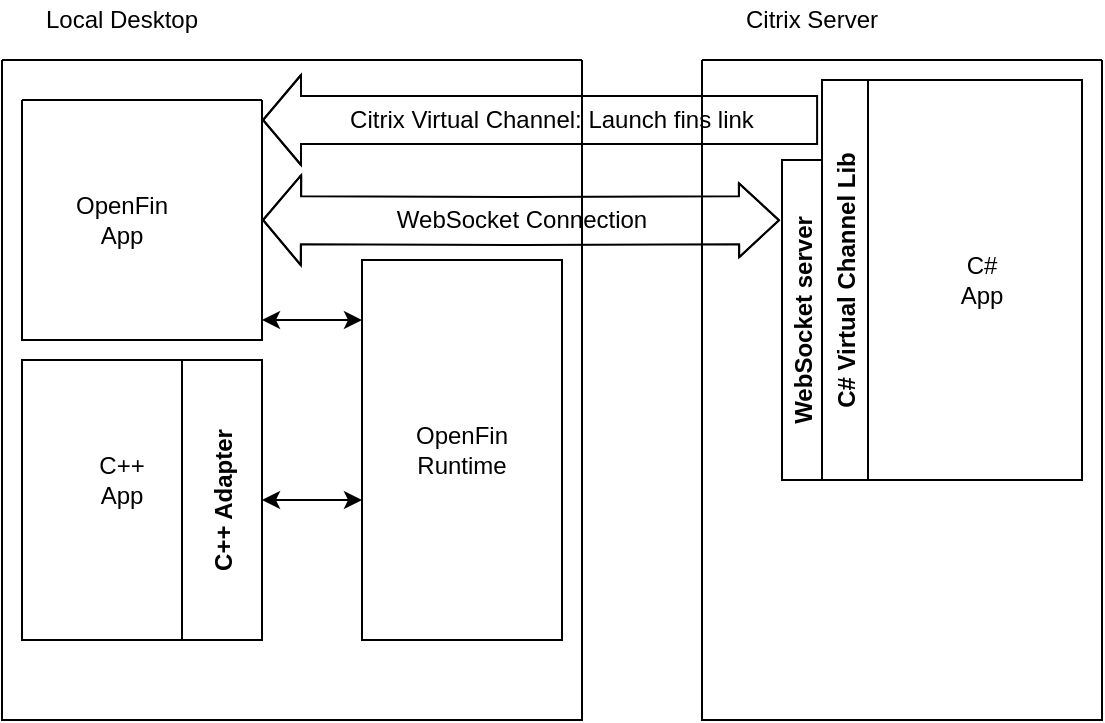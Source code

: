 <mxfile version="14.6.10" type="device"><diagram name="Page-1" id="5f0bae14-7c28-e335-631c-24af17079c00"><mxGraphModel dx="1348" dy="747" grid="1" gridSize="10" guides="1" tooltips="1" connect="1" arrows="1" fold="1" page="1" pageScale="1" pageWidth="1100" pageHeight="850" background="none" math="0" shadow="0"><root><mxCell id="0"/><mxCell id="1" parent="0"/><mxCell id="Vq8GCIGinvVDEkwfgsVt-4" value="" style="swimlane;startSize=0;" vertex="1" parent="1"><mxGeometry x="40" y="70" width="120" height="120" as="geometry"/></mxCell><mxCell id="Vq8GCIGinvVDEkwfgsVt-2" value="OpenFin App&lt;br&gt;" style="text;html=1;strokeColor=none;fillColor=none;align=center;verticalAlign=middle;whiteSpace=wrap;rounded=0;rotation=0;" vertex="1" parent="Vq8GCIGinvVDEkwfgsVt-4"><mxGeometry x="30" y="50" width="40" height="20" as="geometry"/></mxCell><mxCell id="Vq8GCIGinvVDEkwfgsVt-3" value="Local Desktop" style="text;html=1;strokeColor=none;fillColor=none;align=center;verticalAlign=middle;whiteSpace=wrap;rounded=0;" vertex="1" parent="1"><mxGeometry x="40" y="20" width="100" height="20" as="geometry"/></mxCell><mxCell id="Vq8GCIGinvVDEkwfgsVt-7" value="C++ Adapter" style="swimlane;horizontal=0;startSize=40;direction=west;" vertex="1" parent="1"><mxGeometry x="40" y="200" width="120" height="140" as="geometry"/></mxCell><mxCell id="Vq8GCIGinvVDEkwfgsVt-12" value="C++&lt;br&gt;App" style="text;html=1;strokeColor=none;fillColor=none;align=center;verticalAlign=middle;whiteSpace=wrap;rounded=0;" vertex="1" parent="Vq8GCIGinvVDEkwfgsVt-7"><mxGeometry x="30" y="50" width="40" height="20" as="geometry"/></mxCell><mxCell id="Vq8GCIGinvVDEkwfgsVt-11" value="" style="swimlane;startSize=0;" vertex="1" parent="1"><mxGeometry x="30" y="50" width="290" height="330" as="geometry"/></mxCell><mxCell id="Vq8GCIGinvVDEkwfgsVt-13" value="" style="rounded=0;whiteSpace=wrap;html=1;" vertex="1" parent="Vq8GCIGinvVDEkwfgsVt-11"><mxGeometry x="180" y="100" width="100" height="190" as="geometry"/></mxCell><mxCell id="Vq8GCIGinvVDEkwfgsVt-14" value="OpenFin&lt;br&gt;Runtime" style="text;html=1;strokeColor=none;fillColor=none;align=center;verticalAlign=middle;whiteSpace=wrap;rounded=0;" vertex="1" parent="Vq8GCIGinvVDEkwfgsVt-11"><mxGeometry x="210" y="185" width="40" height="20" as="geometry"/></mxCell><mxCell id="Vq8GCIGinvVDEkwfgsVt-22" value="" style="shape=flexArrow;endArrow=classic;html=1;rounded=0;edgeStyle=orthogonalEdgeStyle;exitX=-0.015;exitY=0.055;exitDx=0;exitDy=0;exitPerimeter=0;width=24;endSize=6;" edge="1" parent="Vq8GCIGinvVDEkwfgsVt-11"><mxGeometry width="50" height="50" relative="1" as="geometry"><mxPoint x="408.05" y="30" as="sourcePoint"/><mxPoint x="130" y="30" as="targetPoint"/><Array as="points"><mxPoint x="270" y="30"/><mxPoint x="270" y="30"/></Array></mxGeometry></mxCell><mxCell id="Vq8GCIGinvVDEkwfgsVt-26" value="WebSocket Connection" style="text;html=1;strokeColor=none;fillColor=none;align=center;verticalAlign=middle;whiteSpace=wrap;rounded=0;" vertex="1" parent="Vq8GCIGinvVDEkwfgsVt-11"><mxGeometry x="180" y="70" width="160" height="20" as="geometry"/></mxCell><mxCell id="Vq8GCIGinvVDEkwfgsVt-15" value="" style="endArrow=classic;startArrow=classic;html=1;rounded=0;edgeStyle=orthogonalEdgeStyle;exitX=0;exitY=0.5;exitDx=0;exitDy=0;" edge="1" parent="1" source="Vq8GCIGinvVDEkwfgsVt-7"><mxGeometry width="50" height="50" relative="1" as="geometry"><mxPoint x="520" y="380" as="sourcePoint"/><mxPoint x="210" y="270" as="targetPoint"/></mxGeometry></mxCell><mxCell id="Vq8GCIGinvVDEkwfgsVt-16" value="" style="endArrow=classic;startArrow=classic;html=1;rounded=0;edgeStyle=orthogonalEdgeStyle;" edge="1" parent="1" target="Vq8GCIGinvVDEkwfgsVt-13"><mxGeometry width="50" height="50" relative="1" as="geometry"><mxPoint x="160" y="180" as="sourcePoint"/><mxPoint x="210" y="161" as="targetPoint"/><Array as="points"><mxPoint x="200" y="180"/><mxPoint x="200" y="180"/></Array></mxGeometry></mxCell><mxCell id="Vq8GCIGinvVDEkwfgsVt-17" value="" style="swimlane;startSize=0;" vertex="1" parent="1"><mxGeometry x="380" y="50" width="200" height="330" as="geometry"/></mxCell><mxCell id="Vq8GCIGinvVDEkwfgsVt-19" value="C# Virtual Channel Lib" style="swimlane;horizontal=0;" vertex="1" parent="Vq8GCIGinvVDEkwfgsVt-17"><mxGeometry x="60" y="10" width="130" height="200" as="geometry"/></mxCell><mxCell id="Vq8GCIGinvVDEkwfgsVt-18" value="Citrix Server" style="text;html=1;strokeColor=none;fillColor=none;align=center;verticalAlign=middle;whiteSpace=wrap;rounded=0;" vertex="1" parent="1"><mxGeometry x="380" y="20" width="110" height="20" as="geometry"/></mxCell><mxCell id="Vq8GCIGinvVDEkwfgsVt-23" value="Citrix Virtual Channel: Launch fins link" style="text;html=1;strokeColor=none;fillColor=none;align=center;verticalAlign=middle;whiteSpace=wrap;rounded=0;" vertex="1" parent="1"><mxGeometry x="190" y="70" width="230" height="20" as="geometry"/></mxCell><mxCell id="Vq8GCIGinvVDEkwfgsVt-25" value="" style="shape=flexArrow;endArrow=classic;startArrow=classic;html=1;rounded=0;edgeStyle=orthogonalEdgeStyle;width=24;endSize=6.33;endWidth=12;entryX=-0.05;entryY=0.188;entryDx=0;entryDy=0;entryPerimeter=0;" edge="1" parent="1" target="Vq8GCIGinvVDEkwfgsVt-30"><mxGeometry width="100" height="100" relative="1" as="geometry"><mxPoint x="160" y="130" as="sourcePoint"/><mxPoint x="300" y="130" as="targetPoint"/><Array as="points"/></mxGeometry></mxCell><mxCell id="Vq8GCIGinvVDEkwfgsVt-27" value="C#&lt;br&gt;App" style="text;html=1;strokeColor=none;fillColor=none;align=center;verticalAlign=middle;whiteSpace=wrap;rounded=0;" vertex="1" parent="1"><mxGeometry x="500" y="150" width="40" height="20" as="geometry"/></mxCell><mxCell id="Vq8GCIGinvVDEkwfgsVt-30" value="WebSocket server" style="swimlane;horizontal=0;" vertex="1" parent="1"><mxGeometry x="420" y="100" width="20" height="160" as="geometry"/></mxCell></root></mxGraphModel></diagram></mxfile>